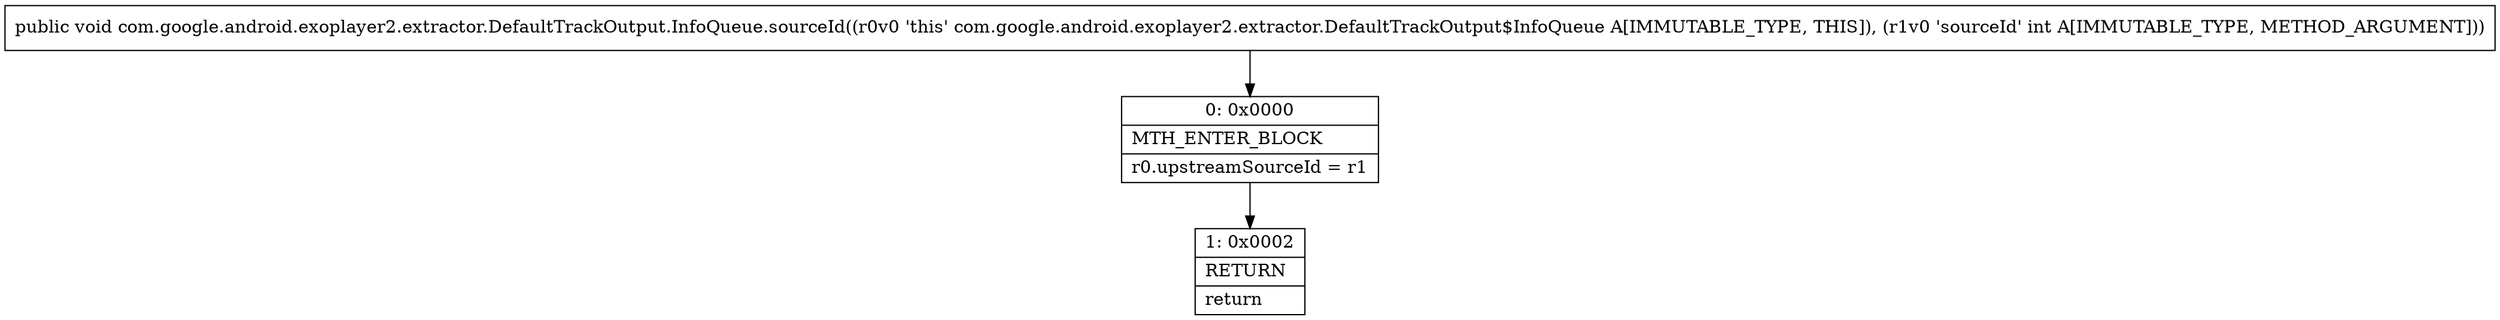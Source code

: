 digraph "CFG forcom.google.android.exoplayer2.extractor.DefaultTrackOutput.InfoQueue.sourceId(I)V" {
Node_0 [shape=record,label="{0\:\ 0x0000|MTH_ENTER_BLOCK\l|r0.upstreamSourceId = r1\l}"];
Node_1 [shape=record,label="{1\:\ 0x0002|RETURN\l|return\l}"];
MethodNode[shape=record,label="{public void com.google.android.exoplayer2.extractor.DefaultTrackOutput.InfoQueue.sourceId((r0v0 'this' com.google.android.exoplayer2.extractor.DefaultTrackOutput$InfoQueue A[IMMUTABLE_TYPE, THIS]), (r1v0 'sourceId' int A[IMMUTABLE_TYPE, METHOD_ARGUMENT])) }"];
MethodNode -> Node_0;
Node_0 -> Node_1;
}

